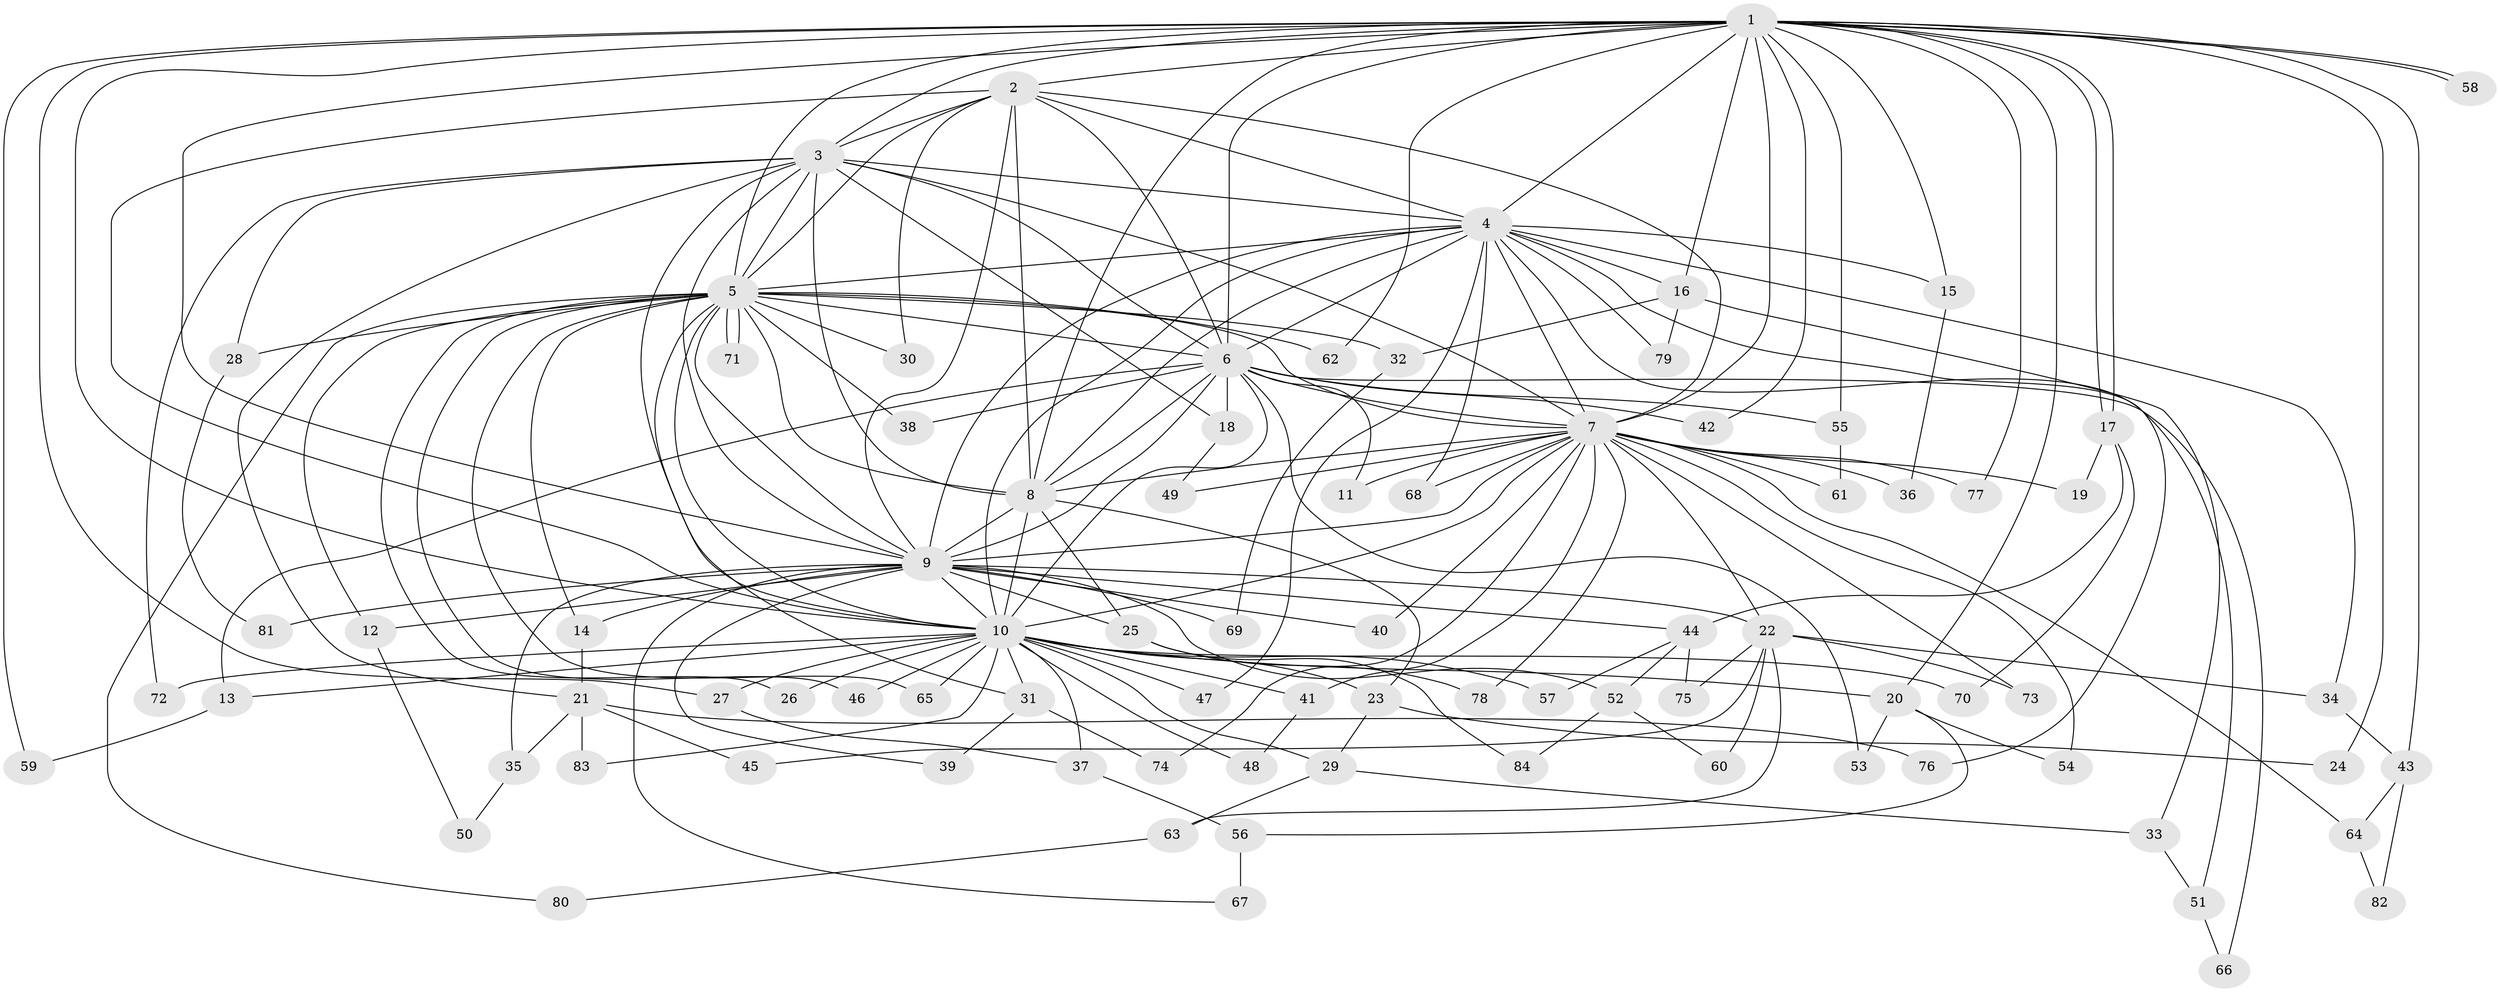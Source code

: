 // coarse degree distribution, {17: 0.023809523809523808, 20: 0.023809523809523808, 2: 0.5714285714285714, 1: 0.14285714285714285, 3: 0.09523809523809523, 16: 0.023809523809523808, 4: 0.023809523809523808, 5: 0.023809523809523808, 13: 0.023809523809523808, 8: 0.023809523809523808, 7: 0.023809523809523808}
// Generated by graph-tools (version 1.1) at 2025/48/03/04/25 21:48:59]
// undirected, 84 vertices, 193 edges
graph export_dot {
graph [start="1"]
  node [color=gray90,style=filled];
  1;
  2;
  3;
  4;
  5;
  6;
  7;
  8;
  9;
  10;
  11;
  12;
  13;
  14;
  15;
  16;
  17;
  18;
  19;
  20;
  21;
  22;
  23;
  24;
  25;
  26;
  27;
  28;
  29;
  30;
  31;
  32;
  33;
  34;
  35;
  36;
  37;
  38;
  39;
  40;
  41;
  42;
  43;
  44;
  45;
  46;
  47;
  48;
  49;
  50;
  51;
  52;
  53;
  54;
  55;
  56;
  57;
  58;
  59;
  60;
  61;
  62;
  63;
  64;
  65;
  66;
  67;
  68;
  69;
  70;
  71;
  72;
  73;
  74;
  75;
  76;
  77;
  78;
  79;
  80;
  81;
  82;
  83;
  84;
  1 -- 2;
  1 -- 3;
  1 -- 4;
  1 -- 5;
  1 -- 6;
  1 -- 7;
  1 -- 8;
  1 -- 9;
  1 -- 10;
  1 -- 15;
  1 -- 16;
  1 -- 17;
  1 -- 17;
  1 -- 20;
  1 -- 24;
  1 -- 27;
  1 -- 42;
  1 -- 43;
  1 -- 55;
  1 -- 58;
  1 -- 58;
  1 -- 59;
  1 -- 62;
  1 -- 77;
  2 -- 3;
  2 -- 4;
  2 -- 5;
  2 -- 6;
  2 -- 7;
  2 -- 8;
  2 -- 9;
  2 -- 10;
  2 -- 30;
  3 -- 4;
  3 -- 5;
  3 -- 6;
  3 -- 7;
  3 -- 8;
  3 -- 9;
  3 -- 10;
  3 -- 18;
  3 -- 21;
  3 -- 28;
  3 -- 72;
  4 -- 5;
  4 -- 6;
  4 -- 7;
  4 -- 8;
  4 -- 9;
  4 -- 10;
  4 -- 15;
  4 -- 16;
  4 -- 34;
  4 -- 47;
  4 -- 51;
  4 -- 68;
  4 -- 76;
  4 -- 79;
  5 -- 6;
  5 -- 7;
  5 -- 8;
  5 -- 9;
  5 -- 10;
  5 -- 12;
  5 -- 14;
  5 -- 26;
  5 -- 28;
  5 -- 30;
  5 -- 31;
  5 -- 32;
  5 -- 38;
  5 -- 46;
  5 -- 62;
  5 -- 65;
  5 -- 71;
  5 -- 71;
  5 -- 80;
  6 -- 7;
  6 -- 8;
  6 -- 9;
  6 -- 10;
  6 -- 11;
  6 -- 13;
  6 -- 18;
  6 -- 38;
  6 -- 42;
  6 -- 53;
  6 -- 55;
  6 -- 66;
  7 -- 8;
  7 -- 9;
  7 -- 10;
  7 -- 11;
  7 -- 19;
  7 -- 22;
  7 -- 36;
  7 -- 40;
  7 -- 41;
  7 -- 49;
  7 -- 54;
  7 -- 61;
  7 -- 64;
  7 -- 68;
  7 -- 73;
  7 -- 74;
  7 -- 77;
  7 -- 78;
  8 -- 9;
  8 -- 10;
  8 -- 23;
  8 -- 25;
  9 -- 10;
  9 -- 12;
  9 -- 14;
  9 -- 22;
  9 -- 25;
  9 -- 35;
  9 -- 39;
  9 -- 40;
  9 -- 44;
  9 -- 52;
  9 -- 67;
  9 -- 69;
  9 -- 81;
  10 -- 13;
  10 -- 20;
  10 -- 23;
  10 -- 26;
  10 -- 27;
  10 -- 29;
  10 -- 31;
  10 -- 37;
  10 -- 41;
  10 -- 46;
  10 -- 47;
  10 -- 48;
  10 -- 57;
  10 -- 65;
  10 -- 70;
  10 -- 72;
  10 -- 83;
  12 -- 50;
  13 -- 59;
  14 -- 21;
  15 -- 36;
  16 -- 32;
  16 -- 33;
  16 -- 79;
  17 -- 19;
  17 -- 44;
  17 -- 70;
  18 -- 49;
  20 -- 53;
  20 -- 54;
  20 -- 56;
  21 -- 35;
  21 -- 45;
  21 -- 76;
  21 -- 83;
  22 -- 34;
  22 -- 45;
  22 -- 60;
  22 -- 63;
  22 -- 73;
  22 -- 75;
  23 -- 24;
  23 -- 29;
  25 -- 78;
  25 -- 84;
  27 -- 37;
  28 -- 81;
  29 -- 33;
  29 -- 63;
  31 -- 39;
  31 -- 74;
  32 -- 69;
  33 -- 51;
  34 -- 43;
  35 -- 50;
  37 -- 56;
  41 -- 48;
  43 -- 64;
  43 -- 82;
  44 -- 52;
  44 -- 57;
  44 -- 75;
  51 -- 66;
  52 -- 60;
  52 -- 84;
  55 -- 61;
  56 -- 67;
  63 -- 80;
  64 -- 82;
}
